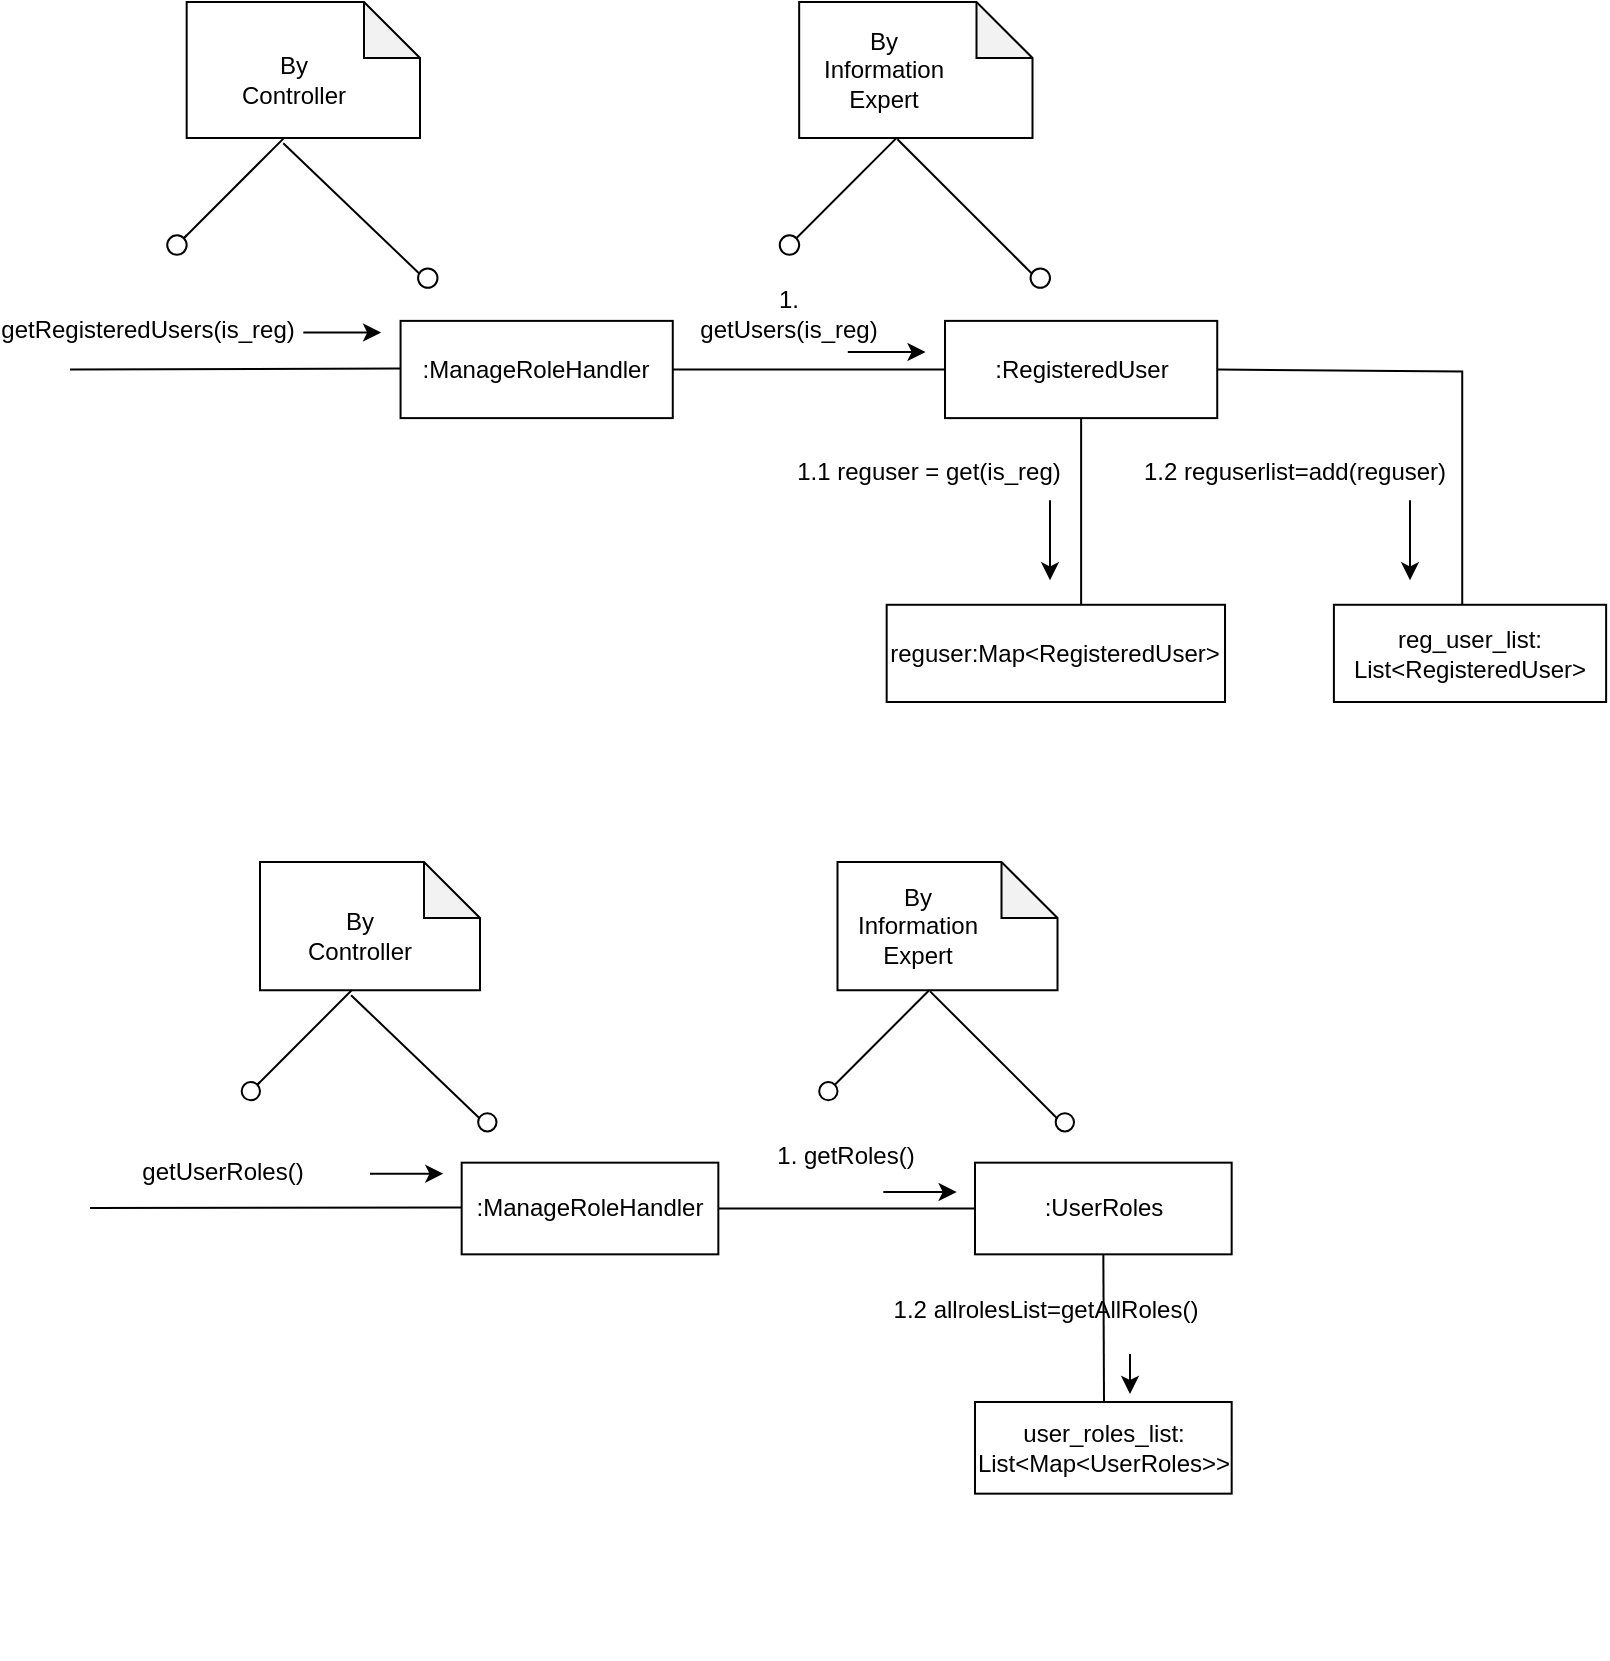 <mxfile version="24.3.1" type="github" pages="3">
  <diagram name="Page-1" id="S1XU-4v1I7LBTx95V1RZ">
    <mxGraphModel dx="969" dy="635" grid="1" gridSize="10" guides="1" tooltips="1" connect="1" arrows="1" fold="1" page="1" pageScale="1" pageWidth="827" pageHeight="1169" math="0" shadow="0">
      <root>
        <mxCell id="0" />
        <mxCell id="1" parent="0" />
        <mxCell id="-aePadAj2sJIH-JEGw9g-31" value="" style="group" parent="1" vertex="1" connectable="0">
          <mxGeometry x="40" y="130" width="768.06" height="350" as="geometry" />
        </mxCell>
        <mxCell id="-aePadAj2sJIH-JEGw9g-1" value=":ManageRoleHandler" style="html=1;whiteSpace=wrap;" parent="-aePadAj2sJIH-JEGw9g-31" vertex="1">
          <mxGeometry x="165.279" y="159.444" width="136.112" height="48.611" as="geometry" />
        </mxCell>
        <mxCell id="-aePadAj2sJIH-JEGw9g-2" value="" style="endArrow=none;html=1;rounded=0;" parent="-aePadAj2sJIH-JEGw9g-31" edge="1">
          <mxGeometry width="50" height="50" relative="1" as="geometry">
            <mxPoint y="183.75" as="sourcePoint" />
            <mxPoint x="165.279" y="183.264" as="targetPoint" />
          </mxGeometry>
        </mxCell>
        <mxCell id="-aePadAj2sJIH-JEGw9g-3" value=":RegisteredUser" style="html=1;whiteSpace=wrap;" parent="-aePadAj2sJIH-JEGw9g-31" vertex="1">
          <mxGeometry x="437.503" y="159.444" width="136.112" height="48.611" as="geometry" />
        </mxCell>
        <mxCell id="-aePadAj2sJIH-JEGw9g-4" value="" style="shape=note;whiteSpace=wrap;html=1;backgroundOutline=1;darkOpacity=0.05;size=28;" parent="-aePadAj2sJIH-JEGw9g-31" vertex="1">
          <mxGeometry x="58.334" width="116.667" height="68.056" as="geometry" />
        </mxCell>
        <mxCell id="-aePadAj2sJIH-JEGw9g-5" value="By Controller" style="text;html=1;align=center;verticalAlign=middle;whiteSpace=wrap;rounded=0;" parent="-aePadAj2sJIH-JEGw9g-31" vertex="1">
          <mxGeometry x="77.778" y="19.444" width="68.056" height="38.889" as="geometry" />
        </mxCell>
        <mxCell id="-aePadAj2sJIH-JEGw9g-6" value="" style="endArrow=none;html=1;rounded=0;" parent="-aePadAj2sJIH-JEGw9g-31" source="-aePadAj2sJIH-JEGw9g-8" edge="1">
          <mxGeometry width="50" height="50" relative="1" as="geometry">
            <mxPoint x="58.334" y="116.667" as="sourcePoint" />
            <mxPoint x="106.945" y="68.056" as="targetPoint" />
          </mxGeometry>
        </mxCell>
        <mxCell id="-aePadAj2sJIH-JEGw9g-7" value="" style="endArrow=none;html=1;rounded=0;exitX=0.414;exitY=1.038;exitDx=0;exitDy=0;exitPerimeter=0;" parent="-aePadAj2sJIH-JEGw9g-31" source="-aePadAj2sJIH-JEGw9g-4" edge="1">
          <mxGeometry width="50" height="50" relative="1" as="geometry">
            <mxPoint x="136.112" y="136.111" as="sourcePoint" />
            <mxPoint x="175.001" y="136.111" as="targetPoint" />
          </mxGeometry>
        </mxCell>
        <mxCell id="-aePadAj2sJIH-JEGw9g-9" value="" style="endArrow=none;html=1;rounded=0;" parent="-aePadAj2sJIH-JEGw9g-31" target="-aePadAj2sJIH-JEGw9g-8" edge="1">
          <mxGeometry width="50" height="50" relative="1" as="geometry">
            <mxPoint x="58.334" y="116.667" as="sourcePoint" />
            <mxPoint x="106.945" y="68.056" as="targetPoint" />
          </mxGeometry>
        </mxCell>
        <mxCell id="-aePadAj2sJIH-JEGw9g-8" value="" style="ellipse;whiteSpace=wrap;html=1;aspect=fixed;" parent="-aePadAj2sJIH-JEGw9g-31" vertex="1">
          <mxGeometry x="48.611" y="116.667" width="9.722" height="9.722" as="geometry" />
        </mxCell>
        <mxCell id="-aePadAj2sJIH-JEGw9g-10" value="" style="ellipse;whiteSpace=wrap;html=1;aspect=fixed;" parent="-aePadAj2sJIH-JEGw9g-31" vertex="1">
          <mxGeometry x="174.029" y="133.194" width="9.722" height="9.722" as="geometry" />
        </mxCell>
        <mxCell id="-aePadAj2sJIH-JEGw9g-11" value="getRegisteredUsers(is_reg)" style="text;html=1;align=center;verticalAlign=middle;whiteSpace=wrap;rounded=0;" parent="-aePadAj2sJIH-JEGw9g-31" vertex="1">
          <mxGeometry x="9.722" y="149.722" width="58.334" height="29.167" as="geometry" />
        </mxCell>
        <mxCell id="-aePadAj2sJIH-JEGw9g-12" value="" style="endArrow=classic;html=1;rounded=0;" parent="-aePadAj2sJIH-JEGw9g-31" edge="1">
          <mxGeometry width="50" height="50" relative="1" as="geometry">
            <mxPoint x="116.667" y="165.278" as="sourcePoint" />
            <mxPoint x="155.556" y="165.278" as="targetPoint" />
          </mxGeometry>
        </mxCell>
        <mxCell id="-aePadAj2sJIH-JEGw9g-13" value="" style="endArrow=none;html=1;rounded=0;" parent="-aePadAj2sJIH-JEGw9g-31" edge="1">
          <mxGeometry width="50" height="50" relative="1" as="geometry">
            <mxPoint x="301.391" y="183.75" as="sourcePoint" />
            <mxPoint x="437.503" y="183.75" as="targetPoint" />
          </mxGeometry>
        </mxCell>
        <mxCell id="-aePadAj2sJIH-JEGw9g-14" value="1. getUsers(is_reg)" style="text;html=1;align=center;verticalAlign=middle;whiteSpace=wrap;rounded=0;" parent="-aePadAj2sJIH-JEGw9g-31" vertex="1">
          <mxGeometry x="311.113" y="142.917" width="97.223" height="26.25" as="geometry" />
        </mxCell>
        <mxCell id="-aePadAj2sJIH-JEGw9g-15" value="" style="endArrow=none;html=1;rounded=0;entryX=0.5;entryY=1;entryDx=0;entryDy=0;" parent="-aePadAj2sJIH-JEGw9g-31" target="-aePadAj2sJIH-JEGw9g-3" edge="1">
          <mxGeometry width="50" height="50" relative="1" as="geometry">
            <mxPoint x="505.558" y="301.389" as="sourcePoint" />
            <mxPoint x="505.558" y="213.889" as="targetPoint" />
          </mxGeometry>
        </mxCell>
        <mxCell id="-aePadAj2sJIH-JEGw9g-16" value="1.1 reguser = get(is_reg)" style="text;html=1;align=center;verticalAlign=middle;whiteSpace=wrap;rounded=0;" parent="-aePadAj2sJIH-JEGw9g-31" vertex="1">
          <mxGeometry x="347.003" y="219.996" width="165.279" height="29.167" as="geometry" />
        </mxCell>
        <mxCell id="-aePadAj2sJIH-JEGw9g-17" value="" style="shape=note;whiteSpace=wrap;html=1;backgroundOutline=1;darkOpacity=0.05;size=28;" parent="-aePadAj2sJIH-JEGw9g-31" vertex="1">
          <mxGeometry x="364.585" width="116.667" height="68.056" as="geometry" />
        </mxCell>
        <mxCell id="-aePadAj2sJIH-JEGw9g-18" value="" style="endArrow=none;html=1;rounded=0;" parent="-aePadAj2sJIH-JEGw9g-31" source="-aePadAj2sJIH-JEGw9g-20" edge="1">
          <mxGeometry width="50" height="50" relative="1" as="geometry">
            <mxPoint x="364.585" y="116.667" as="sourcePoint" />
            <mxPoint x="413.197" y="68.056" as="targetPoint" />
          </mxGeometry>
        </mxCell>
        <mxCell id="-aePadAj2sJIH-JEGw9g-19" value="" style="endArrow=none;html=1;rounded=0;exitX=0.421;exitY=1.008;exitDx=0;exitDy=0;exitPerimeter=0;" parent="-aePadAj2sJIH-JEGw9g-31" source="-aePadAj2sJIH-JEGw9g-17" edge="1">
          <mxGeometry width="50" height="50" relative="1" as="geometry">
            <mxPoint x="442.364" y="136.111" as="sourcePoint" />
            <mxPoint x="481.253" y="136.111" as="targetPoint" />
          </mxGeometry>
        </mxCell>
        <mxCell id="-aePadAj2sJIH-JEGw9g-20" value="" style="ellipse;whiteSpace=wrap;html=1;aspect=fixed;" parent="-aePadAj2sJIH-JEGw9g-31" vertex="1">
          <mxGeometry x="354.863" y="116.667" width="9.722" height="9.722" as="geometry" />
        </mxCell>
        <mxCell id="-aePadAj2sJIH-JEGw9g-21" value="" style="ellipse;whiteSpace=wrap;html=1;aspect=fixed;" parent="-aePadAj2sJIH-JEGw9g-31" vertex="1">
          <mxGeometry x="480.281" y="133.194" width="9.722" height="9.722" as="geometry" />
        </mxCell>
        <mxCell id="-aePadAj2sJIH-JEGw9g-22" value="By Information&lt;div&gt;Expert&lt;/div&gt;" style="text;html=1;align=center;verticalAlign=middle;whiteSpace=wrap;rounded=0;" parent="-aePadAj2sJIH-JEGw9g-31" vertex="1">
          <mxGeometry x="373.335" y="14.583" width="68.056" height="38.889" as="geometry" />
        </mxCell>
        <mxCell id="-aePadAj2sJIH-JEGw9g-23" value="reguser:Map&amp;lt;RegisteredUser&amp;gt;" style="html=1;whiteSpace=wrap;" parent="-aePadAj2sJIH-JEGw9g-31" vertex="1">
          <mxGeometry x="408.336" y="301.389" width="169.168" height="48.611" as="geometry" />
        </mxCell>
        <mxCell id="-aePadAj2sJIH-JEGw9g-25" value="" style="endArrow=classic;html=1;rounded=0;" parent="-aePadAj2sJIH-JEGw9g-31" edge="1">
          <mxGeometry width="50" height="50" relative="1" as="geometry">
            <mxPoint x="388.891" y="175" as="sourcePoint" />
            <mxPoint x="427.78" y="175" as="targetPoint" />
          </mxGeometry>
        </mxCell>
        <mxCell id="-aePadAj2sJIH-JEGw9g-28" value="" style="endArrow=none;html=1;rounded=0;entryX=1;entryY=0.5;entryDx=0;entryDy=0;" parent="-aePadAj2sJIH-JEGw9g-31" target="-aePadAj2sJIH-JEGw9g-3" edge="1">
          <mxGeometry width="50" height="50" relative="1" as="geometry">
            <mxPoint x="696.115" y="301.389" as="sourcePoint" />
            <mxPoint x="696.115" y="208.056" as="targetPoint" />
            <Array as="points">
              <mxPoint x="696.115" y="184.722" />
            </Array>
          </mxGeometry>
        </mxCell>
        <mxCell id="-aePadAj2sJIH-JEGw9g-29" value="reg_user_list: List&amp;lt;RegisteredUser&amp;gt;" style="html=1;whiteSpace=wrap;" parent="-aePadAj2sJIH-JEGw9g-31" vertex="1">
          <mxGeometry x="631.948" y="301.389" width="136.112" height="48.611" as="geometry" />
        </mxCell>
        <mxCell id="-aePadAj2sJIH-JEGw9g-30" value="1.2 reguserlist=add(reguser)" style="text;html=1;align=center;verticalAlign=middle;whiteSpace=wrap;rounded=0;" parent="-aePadAj2sJIH-JEGw9g-31" vertex="1">
          <mxGeometry x="529.995" y="219.996" width="165.279" height="29.167" as="geometry" />
        </mxCell>
        <mxCell id="-aePadAj2sJIH-JEGw9g-33" value="" style="endArrow=classic;html=1;rounded=0;" parent="-aePadAj2sJIH-JEGw9g-31" edge="1">
          <mxGeometry width="50" height="50" relative="1" as="geometry">
            <mxPoint x="670" y="249.16" as="sourcePoint" />
            <mxPoint x="670" y="289.16" as="targetPoint" />
          </mxGeometry>
        </mxCell>
        <mxCell id="-aePadAj2sJIH-JEGw9g-34" value="" style="endArrow=classic;html=1;rounded=0;" parent="-aePadAj2sJIH-JEGw9g-31" edge="1">
          <mxGeometry width="50" height="50" relative="1" as="geometry">
            <mxPoint x="490" y="249.16" as="sourcePoint" />
            <mxPoint x="490" y="289.16" as="targetPoint" />
          </mxGeometry>
        </mxCell>
        <mxCell id="fIvYG_3jWhWfDDmJpI7t-1" value="" style="group" vertex="1" connectable="0" parent="1">
          <mxGeometry x="80" y="560" width="724.17" height="398.333" as="geometry" />
        </mxCell>
        <mxCell id="fIvYG_3jWhWfDDmJpI7t-3" value="" style="endArrow=none;html=1;rounded=0;" edge="1" parent="fIvYG_3jWhWfDDmJpI7t-1">
          <mxGeometry width="50" height="50" relative="1" as="geometry">
            <mxPoint x="-30" y="173" as="sourcePoint" />
            <mxPoint x="155.834" y="172.792" as="targetPoint" />
          </mxGeometry>
        </mxCell>
        <mxCell id="fIvYG_3jWhWfDDmJpI7t-44" value="" style="group" vertex="1" connectable="0" parent="fIvYG_3jWhWfDDmJpI7t-1">
          <mxGeometry x="9.167" width="531.673" height="398.333" as="geometry" />
        </mxCell>
        <mxCell id="fIvYG_3jWhWfDDmJpI7t-2" value=":ManageRoleHandler" style="html=1;whiteSpace=wrap;" vertex="1" parent="fIvYG_3jWhWfDDmJpI7t-44">
          <mxGeometry x="146.667" y="150.333" width="128.334" height="45.833" as="geometry" />
        </mxCell>
        <mxCell id="fIvYG_3jWhWfDDmJpI7t-4" value=":UserRoles" style="html=1;whiteSpace=wrap;" vertex="1" parent="fIvYG_3jWhWfDDmJpI7t-44">
          <mxGeometry x="403.335" y="150.333" width="128.334" height="45.833" as="geometry" />
        </mxCell>
        <mxCell id="fIvYG_3jWhWfDDmJpI7t-5" value="" style="shape=note;whiteSpace=wrap;html=1;backgroundOutline=1;darkOpacity=0.05;size=28;" vertex="1" parent="fIvYG_3jWhWfDDmJpI7t-44">
          <mxGeometry x="45.834" width="110.001" height="64.167" as="geometry" />
        </mxCell>
        <mxCell id="fIvYG_3jWhWfDDmJpI7t-6" value="By Controller" style="text;html=1;align=center;verticalAlign=middle;whiteSpace=wrap;rounded=0;" vertex="1" parent="fIvYG_3jWhWfDDmJpI7t-44">
          <mxGeometry x="64.167" y="18.333" width="64.167" height="36.667" as="geometry" />
        </mxCell>
        <mxCell id="fIvYG_3jWhWfDDmJpI7t-7" value="" style="endArrow=none;html=1;rounded=0;" edge="1" parent="fIvYG_3jWhWfDDmJpI7t-44" source="fIvYG_3jWhWfDDmJpI7t-10">
          <mxGeometry width="50" height="50" relative="1" as="geometry">
            <mxPoint x="45.834" y="110" as="sourcePoint" />
            <mxPoint x="91.667" y="64.167" as="targetPoint" />
          </mxGeometry>
        </mxCell>
        <mxCell id="fIvYG_3jWhWfDDmJpI7t-8" value="" style="endArrow=none;html=1;rounded=0;exitX=0.414;exitY=1.038;exitDx=0;exitDy=0;exitPerimeter=0;" edge="1" parent="fIvYG_3jWhWfDDmJpI7t-44" source="fIvYG_3jWhWfDDmJpI7t-5">
          <mxGeometry width="50" height="50" relative="1" as="geometry">
            <mxPoint x="119.167" y="128.333" as="sourcePoint" />
            <mxPoint x="155.834" y="128.333" as="targetPoint" />
          </mxGeometry>
        </mxCell>
        <mxCell id="fIvYG_3jWhWfDDmJpI7t-9" value="" style="endArrow=none;html=1;rounded=0;" edge="1" parent="fIvYG_3jWhWfDDmJpI7t-44" target="fIvYG_3jWhWfDDmJpI7t-10">
          <mxGeometry width="50" height="50" relative="1" as="geometry">
            <mxPoint x="45.834" y="110" as="sourcePoint" />
            <mxPoint x="91.667" y="64.167" as="targetPoint" />
          </mxGeometry>
        </mxCell>
        <mxCell id="fIvYG_3jWhWfDDmJpI7t-10" value="" style="ellipse;whiteSpace=wrap;html=1;aspect=fixed;" vertex="1" parent="fIvYG_3jWhWfDDmJpI7t-44">
          <mxGeometry x="36.667" y="110" width="9.167" height="9.167" as="geometry" />
        </mxCell>
        <mxCell id="fIvYG_3jWhWfDDmJpI7t-11" value="" style="ellipse;whiteSpace=wrap;html=1;aspect=fixed;" vertex="1" parent="fIvYG_3jWhWfDDmJpI7t-44">
          <mxGeometry x="154.917" y="125.583" width="9.167" height="9.167" as="geometry" />
        </mxCell>
        <mxCell id="fIvYG_3jWhWfDDmJpI7t-12" value="getUserRoles()" style="text;html=1;align=center;verticalAlign=middle;whiteSpace=wrap;rounded=0;" vertex="1" parent="fIvYG_3jWhWfDDmJpI7t-44">
          <mxGeometry y="141.167" width="55.0" height="27.5" as="geometry" />
        </mxCell>
        <mxCell id="fIvYG_3jWhWfDDmJpI7t-13" value="" style="endArrow=classic;html=1;rounded=0;" edge="1" parent="fIvYG_3jWhWfDDmJpI7t-44">
          <mxGeometry width="50" height="50" relative="1" as="geometry">
            <mxPoint x="100.834" y="155.833" as="sourcePoint" />
            <mxPoint x="137.501" y="155.833" as="targetPoint" />
          </mxGeometry>
        </mxCell>
        <mxCell id="fIvYG_3jWhWfDDmJpI7t-14" value="" style="endArrow=none;html=1;rounded=0;" edge="1" parent="fIvYG_3jWhWfDDmJpI7t-44">
          <mxGeometry width="50" height="50" relative="1" as="geometry">
            <mxPoint x="275.001" y="173.25" as="sourcePoint" />
            <mxPoint x="403.335" y="173.25" as="targetPoint" />
          </mxGeometry>
        </mxCell>
        <mxCell id="fIvYG_3jWhWfDDmJpI7t-15" value="1. getRoles()" style="text;html=1;align=center;verticalAlign=middle;whiteSpace=wrap;rounded=0;" vertex="1" parent="fIvYG_3jWhWfDDmJpI7t-44">
          <mxGeometry x="293.168" y="134.75" width="91.667" height="24.75" as="geometry" />
        </mxCell>
        <mxCell id="fIvYG_3jWhWfDDmJpI7t-21" value="" style="ellipse;whiteSpace=wrap;html=1;aspect=fixed;" vertex="1" parent="fIvYG_3jWhWfDDmJpI7t-44">
          <mxGeometry x="325.418" y="110" width="9.167" height="9.167" as="geometry" />
        </mxCell>
        <mxCell id="fIvYG_3jWhWfDDmJpI7t-22" value="" style="ellipse;whiteSpace=wrap;html=1;aspect=fixed;" vertex="1" parent="fIvYG_3jWhWfDDmJpI7t-44">
          <mxGeometry x="443.669" y="125.583" width="9.167" height="9.167" as="geometry" />
        </mxCell>
        <mxCell id="fIvYG_3jWhWfDDmJpI7t-25" value="" style="endArrow=classic;html=1;rounded=0;" edge="1" parent="fIvYG_3jWhWfDDmJpI7t-44">
          <mxGeometry width="50" height="50" relative="1" as="geometry">
            <mxPoint x="357.502" y="165" as="sourcePoint" />
            <mxPoint x="394.168" y="165" as="targetPoint" />
          </mxGeometry>
        </mxCell>
        <mxCell id="fIvYG_3jWhWfDDmJpI7t-27" value="user_roles_list: List&amp;lt;Map&amp;lt;UserRoles&amp;gt;&amp;gt;" style="html=1;whiteSpace=wrap;" vertex="1" parent="fIvYG_3jWhWfDDmJpI7t-44">
          <mxGeometry x="403.339" y="269.997" width="128.334" height="45.833" as="geometry" />
        </mxCell>
        <mxCell id="fIvYG_3jWhWfDDmJpI7t-28" value="1.2 allrolesList=getAllRoles()" style="text;html=1;align=center;verticalAlign=middle;whiteSpace=wrap;rounded=0;" vertex="1" parent="fIvYG_3jWhWfDDmJpI7t-44">
          <mxGeometry x="360.833" y="210.004" width="155.834" height="27.5" as="geometry" />
        </mxCell>
        <mxCell id="fIvYG_3jWhWfDDmJpI7t-39" value="" style="endArrow=none;html=1;rounded=0;entryX=0.5;entryY=1;entryDx=0;entryDy=0;" edge="1" parent="fIvYG_3jWhWfDDmJpI7t-44" target="fIvYG_3jWhWfDDmJpI7t-4">
          <mxGeometry width="50" height="50" relative="1" as="geometry">
            <mxPoint x="467.833" y="270" as="sourcePoint" />
            <mxPoint x="470.833" y="200" as="targetPoint" />
          </mxGeometry>
        </mxCell>
        <mxCell id="fIvYG_3jWhWfDDmJpI7t-40" value="" style="endArrow=classic;html=1;rounded=0;" edge="1" parent="fIvYG_3jWhWfDDmJpI7t-44">
          <mxGeometry width="50" height="50" relative="1" as="geometry">
            <mxPoint x="480.833" y="246" as="sourcePoint" />
            <mxPoint x="480.833" y="266" as="targetPoint" />
          </mxGeometry>
        </mxCell>
        <mxCell id="fIvYG_3jWhWfDDmJpI7t-222" value="" style="group" vertex="1" connectable="0" parent="fIvYG_3jWhWfDDmJpI7t-44">
          <mxGeometry x="334.585" width="110.001" height="128.333" as="geometry" />
        </mxCell>
        <mxCell id="fIvYG_3jWhWfDDmJpI7t-18" value="" style="shape=note;whiteSpace=wrap;html=1;backgroundOutline=1;darkOpacity=0.05;size=28;" vertex="1" parent="fIvYG_3jWhWfDDmJpI7t-222">
          <mxGeometry width="110.001" height="64.167" as="geometry" />
        </mxCell>
        <mxCell id="fIvYG_3jWhWfDDmJpI7t-19" value="" style="endArrow=none;html=1;rounded=0;" edge="1" parent="fIvYG_3jWhWfDDmJpI7t-222" source="fIvYG_3jWhWfDDmJpI7t-21">
          <mxGeometry width="50" height="50" relative="1" as="geometry">
            <mxPoint y="110" as="sourcePoint" />
            <mxPoint x="45.834" y="64.167" as="targetPoint" />
          </mxGeometry>
        </mxCell>
        <mxCell id="fIvYG_3jWhWfDDmJpI7t-20" value="" style="endArrow=none;html=1;rounded=0;exitX=0.421;exitY=1.008;exitDx=0;exitDy=0;exitPerimeter=0;" edge="1" parent="fIvYG_3jWhWfDDmJpI7t-222" source="fIvYG_3jWhWfDDmJpI7t-18">
          <mxGeometry width="50" height="50" relative="1" as="geometry">
            <mxPoint x="73.334" y="128.333" as="sourcePoint" />
            <mxPoint x="110.001" y="128.333" as="targetPoint" />
          </mxGeometry>
        </mxCell>
        <mxCell id="fIvYG_3jWhWfDDmJpI7t-23" value="By Information&lt;div&gt;Expert&lt;/div&gt;" style="text;html=1;align=center;verticalAlign=middle;whiteSpace=wrap;rounded=0;" vertex="1" parent="fIvYG_3jWhWfDDmJpI7t-222">
          <mxGeometry x="8.25" y="13.75" width="64.167" height="36.667" as="geometry" />
        </mxCell>
      </root>
    </mxGraphModel>
  </diagram>
  <diagram id="Opr0zNXiFhB-3XF7YvHH" name="Page-2">
    <mxGraphModel dx="1114" dy="-439" grid="1" gridSize="10" guides="1" tooltips="1" connect="1" arrows="1" fold="1" page="1" pageScale="1" pageWidth="827" pageHeight="1169" math="0" shadow="0">
      <root>
        <mxCell id="0" />
        <mxCell id="1" parent="0" />
        <mxCell id="HlwSy28K4V-h7L8em71H-1" value="" style="group;rotation=90;" vertex="1" connectable="0" parent="1">
          <mxGeometry x="-20" y="1498" width="1010.002" height="394.923" as="geometry" />
        </mxCell>
        <mxCell id="HlwSy28K4V-h7L8em71H-2" value="assign( email, role_id)" style="text;html=1;align=center;verticalAlign=middle;whiteSpace=wrap;rounded=0;rotation=90;" vertex="1" parent="HlwSy28K4V-h7L8em71H-1">
          <mxGeometry x="453" y="-226" width="190" height="27.5" as="geometry" />
        </mxCell>
        <mxCell id="HlwSy28K4V-h7L8em71H-3" value="" style="group;rotation=90;" vertex="1" connectable="0" parent="HlwSy28K4V-h7L8em71H-1">
          <mxGeometry x="25" y="25" width="960.002" height="394.923" as="geometry" />
        </mxCell>
        <mxCell id="HlwSy28K4V-h7L8em71H-4" value="" style="group;rotation=90;" vertex="1" connectable="0" parent="HlwSy28K4V-h7L8em71H-3">
          <mxGeometry x="292" y="-32" width="110.001" height="128.333" as="geometry" />
        </mxCell>
        <mxCell id="HlwSy28K4V-h7L8em71H-5" value="" style="group;rotation=90;" vertex="1" connectable="0" parent="HlwSy28K4V-h7L8em71H-4">
          <mxGeometry x="32" y="32" width="110.001" height="64.167" as="geometry" />
        </mxCell>
        <mxCell id="HlwSy28K4V-h7L8em71H-6" value="" style="shape=note;whiteSpace=wrap;html=1;backgroundOutline=1;darkOpacity=0.05;size=28;rotation=90;" vertex="1" parent="HlwSy28K4V-h7L8em71H-5">
          <mxGeometry width="110.001" height="64.167" as="geometry" />
        </mxCell>
        <mxCell id="HlwSy28K4V-h7L8em71H-7" value="By Information&lt;div&gt;Expert&lt;/div&gt;" style="text;html=1;align=center;verticalAlign=middle;whiteSpace=wrap;rounded=0;rotation=90;" vertex="1" parent="HlwSy28K4V-h7L8em71H-5">
          <mxGeometry x="23" y="-1" width="64.167" height="36.667" as="geometry" />
        </mxCell>
        <mxCell id="HlwSy28K4V-h7L8em71H-8" value="" style="group;rotation=90;" vertex="1" connectable="0" parent="HlwSy28K4V-h7L8em71H-3">
          <mxGeometry x="37" y="37" width="960.002" height="320" as="geometry" />
        </mxCell>
        <mxCell id="HlwSy28K4V-h7L8em71H-9" value="" style="group;rotation=90;" vertex="1" connectable="0" parent="HlwSy28K4V-h7L8em71H-8">
          <mxGeometry x="371" y="521" width="110.001" height="128.333" as="geometry" />
        </mxCell>
        <mxCell id="HlwSy28K4V-h7L8em71H-10" value="" style="group;rotation=90;" vertex="1" connectable="0" parent="HlwSy28K4V-h7L8em71H-9">
          <mxGeometry x="32" y="32" width="110.001" height="64.167" as="geometry" />
        </mxCell>
        <mxCell id="HlwSy28K4V-h7L8em71H-11" value="" style="shape=note;whiteSpace=wrap;html=1;backgroundOutline=1;darkOpacity=0.05;size=28;rotation=90;" vertex="1" parent="HlwSy28K4V-h7L8em71H-10">
          <mxGeometry width="110.001" height="64.167" as="geometry" />
        </mxCell>
        <mxCell id="HlwSy28K4V-h7L8em71H-12" value="By Information&lt;div&gt;Expert&lt;/div&gt;" style="text;html=1;align=center;verticalAlign=middle;whiteSpace=wrap;rounded=0;rotation=90;" vertex="1" parent="HlwSy28K4V-h7L8em71H-10">
          <mxGeometry x="23" y="-1" width="64.167" height="36.667" as="geometry" />
        </mxCell>
        <mxCell id="HlwSy28K4V-h7L8em71H-13" value="" style="group;rotation=90;" vertex="1" connectable="0" parent="HlwSy28K4V-h7L8em71H-8">
          <mxGeometry x="55" y="-55" width="850" height="320" as="geometry" />
        </mxCell>
        <mxCell id="HlwSy28K4V-h7L8em71H-14" value=":ManageRoleHandler" style="html=1;whiteSpace=wrap;rotation=90;" vertex="1" parent="HlwSy28K4V-h7L8em71H-13">
          <mxGeometry x="348" y="-38" width="128.334" height="45.833" as="geometry" />
        </mxCell>
        <mxCell id="HlwSy28K4V-h7L8em71H-15" value="" style="shape=note;whiteSpace=wrap;html=1;backgroundOutline=1;darkOpacity=0.05;size=28;rotation=90;" vertex="1" parent="HlwSy28K4V-h7L8em71H-13">
          <mxGeometry x="498" y="-157" width="110.001" height="64.167" as="geometry" />
        </mxCell>
        <mxCell id="HlwSy28K4V-h7L8em71H-16" value="By Controller" style="text;html=1;align=center;verticalAlign=middle;whiteSpace=wrap;rounded=0;rotation=90;" vertex="1" parent="HlwSy28K4V-h7L8em71H-13">
          <mxGeometry x="516" y="-148" width="64.167" height="36.667" as="geometry" />
        </mxCell>
        <mxCell id="HlwSy28K4V-h7L8em71H-17" value="" style="endArrow=none;html=1;rounded=0;" edge="1" parent="HlwSy28K4V-h7L8em71H-13" source="HlwSy28K4V-h7L8em71H-19">
          <mxGeometry width="50" height="50" relative="1" as="geometry">
            <mxPoint x="475" y="-180" as="sourcePoint" />
            <mxPoint x="521" y="-134" as="targetPoint" />
          </mxGeometry>
        </mxCell>
        <mxCell id="HlwSy28K4V-h7L8em71H-18" value="" style="endArrow=none;html=1;rounded=0;exitX=0.414;exitY=1.038;exitDx=0;exitDy=0;exitPerimeter=0;" edge="1" parent="HlwSy28K4V-h7L8em71H-13" source="HlwSy28K4V-h7L8em71H-15">
          <mxGeometry width="50" height="50" relative="1" as="geometry">
            <mxPoint x="457" y="-107" as="sourcePoint" />
            <mxPoint x="457" y="-70" as="targetPoint" />
          </mxGeometry>
        </mxCell>
        <mxCell id="HlwSy28K4V-h7L8em71H-19" value="" style="ellipse;whiteSpace=wrap;html=1;aspect=fixed;rotation=90;" vertex="1" parent="HlwSy28K4V-h7L8em71H-13">
          <mxGeometry x="466" y="-189" width="9.167" height="9.167" as="geometry" />
        </mxCell>
        <mxCell id="HlwSy28K4V-h7L8em71H-20" value="" style="ellipse;whiteSpace=wrap;html=1;aspect=fixed;rotation=90;" vertex="1" parent="HlwSy28K4V-h7L8em71H-13">
          <mxGeometry x="450" y="-71" width="9.167" height="9.167" as="geometry" />
        </mxCell>
        <mxCell id="HlwSy28K4V-h7L8em71H-21" value="" style="endArrow=classic;html=1;rounded=0;" edge="1" parent="HlwSy28K4V-h7L8em71H-13">
          <mxGeometry width="50" height="50" relative="1" as="geometry">
            <mxPoint x="429" y="-125" as="sourcePoint" />
            <mxPoint x="429" y="-88" as="targetPoint" />
          </mxGeometry>
        </mxCell>
        <mxCell id="HlwSy28K4V-h7L8em71H-22" value="" style="endArrow=none;html=1;rounded=0;" edge="1" parent="HlwSy28K4V-h7L8em71H-13">
          <mxGeometry width="50" height="50" relative="1" as="geometry">
            <mxPoint x="412" y="-265" as="sourcePoint" />
            <mxPoint x="412" y="-79" as="targetPoint" />
          </mxGeometry>
        </mxCell>
        <mxCell id="HlwSy28K4V-h7L8em71H-23" value="" style="endArrow=none;html=1;rounded=0;entryX=0;entryY=0.5;entryDx=0;entryDy=0;" edge="1" parent="HlwSy28K4V-h7L8em71H-13" target="HlwSy28K4V-h7L8em71H-24">
          <mxGeometry width="50" height="50" relative="1" as="geometry">
            <mxPoint x="412" y="49" as="sourcePoint" />
            <mxPoint x="412" y="159" as="targetPoint" />
          </mxGeometry>
        </mxCell>
        <mxCell id="HlwSy28K4V-h7L8em71H-24" value=":RoleManager" style="rounded=0;whiteSpace=wrap;html=1;rotation=90;" vertex="1" parent="HlwSy28K4V-h7L8em71H-13">
          <mxGeometry x="352" y="275" width="120" height="60" as="geometry" />
        </mxCell>
        <mxCell id="HlwSy28K4V-h7L8em71H-25" value="1. AssignUserRole(email,role_id)" style="text;html=1;align=center;verticalAlign=middle;resizable=0;points=[];autosize=1;strokeColor=none;fillColor=none;rotation=90;" vertex="1" parent="HlwSy28K4V-h7L8em71H-13">
          <mxGeometry x="327" y="135" width="200" height="30" as="geometry" />
        </mxCell>
        <mxCell id="HlwSy28K4V-h7L8em71H-26" value="role:UserRole" style="rounded=0;whiteSpace=wrap;html=1;rotation=90;" vertex="1" parent="HlwSy28K4V-h7L8em71H-13">
          <mxGeometry x="235" y="265" width="120" height="60" as="geometry" />
        </mxCell>
        <mxCell id="HlwSy28K4V-h7L8em71H-27" value="" style="endArrow=none;html=1;rounded=0;exitX=0.584;exitY=-0.061;exitDx=0;exitDy=0;exitPerimeter=0;entryX=0.5;entryY=1;entryDx=0;entryDy=0;" edge="1" parent="HlwSy28K4V-h7L8em71H-13" source="HlwSy28K4V-h7L8em71H-26" target="HlwSy28K4V-h7L8em71H-24">
          <mxGeometry width="50" height="50" relative="1" as="geometry">
            <mxPoint x="332" y="265" as="sourcePoint" />
            <mxPoint x="382" y="315" as="targetPoint" />
          </mxGeometry>
        </mxCell>
        <mxCell id="HlwSy28K4V-h7L8em71H-28" value="2. role = getUserRole(role_id)" style="text;html=1;align=center;verticalAlign=middle;resizable=0;points=[];autosize=1;strokeColor=none;fillColor=none;rotation=90;" vertex="1" parent="HlwSy28K4V-h7L8em71H-13">
          <mxGeometry x="251" y="210" width="180" height="30" as="geometry" />
        </mxCell>
        <mxCell id="HlwSy28K4V-h7L8em71H-29" value="reguser:RegisteredUser" style="rounded=0;whiteSpace=wrap;html=1;rotation=90;" vertex="1" parent="HlwSy28K4V-h7L8em71H-13">
          <mxGeometry x="248" y="452" width="130" height="56" as="geometry" />
        </mxCell>
        <mxCell id="HlwSy28K4V-h7L8em71H-30" value="" style="endArrow=none;html=1;rounded=0;" edge="1" parent="HlwSy28K4V-h7L8em71H-13">
          <mxGeometry width="50" height="50" relative="1" as="geometry">
            <mxPoint x="409" y="365" as="sourcePoint" />
            <mxPoint x="345" y="475" as="targetPoint" />
            <Array as="points">
              <mxPoint x="409" y="475" />
            </Array>
          </mxGeometry>
        </mxCell>
        <mxCell id="HlwSy28K4V-h7L8em71H-31" value="3. reguser = getRegUser(email)" style="text;html=1;align=center;verticalAlign=middle;resizable=0;points=[];autosize=1;strokeColor=none;fillColor=none;rotation=90;" vertex="1" parent="HlwSy28K4V-h7L8em71H-13">
          <mxGeometry x="261" y="445" width="190" height="30" as="geometry" />
        </mxCell>
        <mxCell id="HlwSy28K4V-h7L8em71H-32" value="reguser.roletype=&lt;div&gt;role:RegisteredUser&lt;/div&gt;" style="rounded=0;whiteSpace=wrap;html=1;rotation=90;" vertex="1" parent="HlwSy28K4V-h7L8em71H-13">
          <mxGeometry x="403" y="469" width="163" height="56" as="geometry" />
        </mxCell>
        <mxCell id="HlwSy28K4V-h7L8em71H-33" value="" style="endArrow=none;html=1;rounded=0;exitX=0;exitY=0.5;exitDx=0;exitDy=0;entryX=0.624;entryY=-0.024;entryDx=0;entryDy=0;entryPerimeter=0;" edge="1" parent="HlwSy28K4V-h7L8em71H-13" source="HlwSy28K4V-h7L8em71H-32" target="HlwSy28K4V-h7L8em71H-24">
          <mxGeometry width="50" height="50" relative="1" as="geometry">
            <mxPoint x="335" y="305" as="sourcePoint" />
            <mxPoint x="375" y="355" as="targetPoint" />
            <Array as="points">
              <mxPoint x="485" y="320" />
            </Array>
          </mxGeometry>
        </mxCell>
        <mxCell id="HlwSy28K4V-h7L8em71H-34" value="4. Add(role,reguser)" style="text;html=1;align=center;verticalAlign=middle;resizable=0;points=[];autosize=1;strokeColor=none;fillColor=none;rotation=90;" vertex="1" parent="HlwSy28K4V-h7L8em71H-13">
          <mxGeometry x="433" y="345" width="130" height="30" as="geometry" />
        </mxCell>
        <mxCell id="HlwSy28K4V-h7L8em71H-35" value="" style="group;rotation=90;" vertex="1" connectable="0" parent="HlwSy28K4V-h7L8em71H-13">
          <mxGeometry x="454" y="131" width="127.417" height="134.75" as="geometry" />
        </mxCell>
        <mxCell id="HlwSy28K4V-h7L8em71H-36" value="" style="shape=note;whiteSpace=wrap;html=1;backgroundOutline=1;darkOpacity=0.05;size=28;rotation=90;" vertex="1" parent="HlwSy28K4V-h7L8em71H-35">
          <mxGeometry x="44" y="36" width="110.001" height="64.167" as="geometry" />
        </mxCell>
        <mxCell id="HlwSy28K4V-h7L8em71H-37" value="" style="endArrow=none;html=1;rounded=0;" edge="1" parent="HlwSy28K4V-h7L8em71H-35" source="HlwSy28K4V-h7L8em71H-39">
          <mxGeometry width="50" height="50" relative="1" as="geometry">
            <mxPoint x="21" y="13" as="sourcePoint" />
            <mxPoint x="67" y="59" as="targetPoint" />
          </mxGeometry>
        </mxCell>
        <mxCell id="HlwSy28K4V-h7L8em71H-38" value="" style="endArrow=none;html=1;rounded=0;exitX=0.421;exitY=1.008;exitDx=0;exitDy=0;exitPerimeter=0;" edge="1" parent="HlwSy28K4V-h7L8em71H-35" source="HlwSy28K4V-h7L8em71H-36">
          <mxGeometry width="50" height="50" relative="1" as="geometry">
            <mxPoint x="3" y="86" as="sourcePoint" />
            <mxPoint x="3" y="123" as="targetPoint" />
          </mxGeometry>
        </mxCell>
        <mxCell id="HlwSy28K4V-h7L8em71H-39" value="" style="ellipse;whiteSpace=wrap;html=1;aspect=fixed;rotation=90;" vertex="1" parent="HlwSy28K4V-h7L8em71H-35">
          <mxGeometry x="12" y="4" width="9.167" height="9.167" as="geometry" />
        </mxCell>
        <mxCell id="HlwSy28K4V-h7L8em71H-40" value="" style="ellipse;whiteSpace=wrap;html=1;aspect=fixed;rotation=90;" vertex="1" parent="HlwSy28K4V-h7L8em71H-35">
          <mxGeometry x="-4" y="122" width="9.167" height="9.167" as="geometry" />
        </mxCell>
        <mxCell id="HlwSy28K4V-h7L8em71H-41" value="High Cohesive" style="text;html=1;align=center;verticalAlign=middle;whiteSpace=wrap;rounded=0;rotation=90;" vertex="1" parent="HlwSy28K4V-h7L8em71H-35">
          <mxGeometry x="67" y="35" width="64.167" height="36.667" as="geometry" />
        </mxCell>
        <mxCell id="HlwSy28K4V-h7L8em71H-42" value="" style="endArrow=none;html=1;rounded=0;entryX=0;entryY=0.5;entryDx=0;entryDy=0;" edge="1" parent="HlwSy28K4V-h7L8em71H-13" target="HlwSy28K4V-h7L8em71H-44">
          <mxGeometry width="50" height="50" relative="1" as="geometry">
            <mxPoint x="288" y="105" as="sourcePoint" />
            <mxPoint x="278" y="165" as="targetPoint" />
          </mxGeometry>
        </mxCell>
        <mxCell id="HlwSy28K4V-h7L8em71H-43" value="" style="ellipse;whiteSpace=wrap;html=1;aspect=fixed;rotation=90;" vertex="1" parent="HlwSy28K4V-h7L8em71H-13">
          <mxGeometry x="318" y="159" width="9.167" height="9.167" as="geometry" />
        </mxCell>
        <mxCell id="HlwSy28K4V-h7L8em71H-44" value="" style="ellipse;whiteSpace=wrap;html=1;aspect=fixed;rotation=90;" vertex="1" parent="HlwSy28K4V-h7L8em71H-13">
          <mxGeometry x="282" y="205" width="9.167" height="9.167" as="geometry" />
        </mxCell>
        <mxCell id="HlwSy28K4V-h7L8em71H-45" value="" style="endArrow=classic;html=1;rounded=0;" edge="1" parent="HlwSy28K4V-h7L8em71H-13">
          <mxGeometry width="50" height="50" relative="1" as="geometry">
            <mxPoint x="438" y="135" as="sourcePoint" />
            <mxPoint x="438" y="175" as="targetPoint" />
          </mxGeometry>
        </mxCell>
        <mxCell id="HlwSy28K4V-h7L8em71H-46" value="" style="endArrow=classic;html=1;rounded=0;" edge="1" parent="HlwSy28K4V-h7L8em71H-13">
          <mxGeometry width="50" height="50" relative="1" as="geometry">
            <mxPoint x="375" y="285" as="sourcePoint" />
            <mxPoint x="352" y="285" as="targetPoint" />
          </mxGeometry>
        </mxCell>
        <mxCell id="HlwSy28K4V-h7L8em71H-47" value="" style="endArrow=classic;html=1;rounded=0;" edge="1" parent="HlwSy28K4V-h7L8em71H-13">
          <mxGeometry width="50" height="50" relative="1" as="geometry">
            <mxPoint x="395" y="460" as="sourcePoint" />
            <mxPoint x="395" y="405" as="targetPoint" />
          </mxGeometry>
        </mxCell>
        <mxCell id="HlwSy28K4V-h7L8em71H-48" value="" style="endArrow=classic;html=1;rounded=0;" edge="1" parent="HlwSy28K4V-h7L8em71H-13">
          <mxGeometry width="50" height="50" relative="1" as="geometry">
            <mxPoint x="450" y="335" as="sourcePoint" />
            <mxPoint x="474" y="335" as="targetPoint" />
          </mxGeometry>
        </mxCell>
        <mxCell id="HlwSy28K4V-h7L8em71H-49" value="" style="endArrow=classic;html=1;rounded=0;" edge="1" parent="HlwSy28K4V-h7L8em71H-13">
          <mxGeometry width="50" height="50" relative="1" as="geometry">
            <mxPoint x="401" y="483" as="sourcePoint" />
            <mxPoint x="371" y="483" as="targetPoint" />
          </mxGeometry>
        </mxCell>
        <mxCell id="HlwSy28K4V-h7L8em71H-50" value="" style="endArrow=classic;html=1;rounded=0;exitX=1.003;exitY=-0.004;exitDx=0;exitDy=0;exitPerimeter=0;" edge="1" parent="HlwSy28K4V-h7L8em71H-13" source="HlwSy28K4V-h7L8em71H-28">
          <mxGeometry width="50" height="50" relative="1" as="geometry">
            <mxPoint x="356" y="325" as="sourcePoint" />
            <mxPoint x="376" y="315" as="targetPoint" />
          </mxGeometry>
        </mxCell>
        <mxCell id="HlwSy28K4V-h7L8em71H-51" value="" style="endArrow=none;html=1;rounded=0;" edge="1" parent="HlwSy28K4V-h7L8em71H-13">
          <mxGeometry width="50" height="50" relative="1" as="geometry">
            <mxPoint x="365" y="535" as="sourcePoint" />
            <mxPoint x="415" y="585" as="targetPoint" />
          </mxGeometry>
        </mxCell>
        <mxCell id="HlwSy28K4V-h7L8em71H-52" value="" style="endArrow=none;html=1;rounded=0;" edge="1" parent="HlwSy28K4V-h7L8em71H-13">
          <mxGeometry width="50" height="50" relative="1" as="geometry">
            <mxPoint x="335" y="555" as="sourcePoint" />
            <mxPoint x="415" y="585" as="targetPoint" />
          </mxGeometry>
        </mxCell>
        <mxCell id="HlwSy28K4V-h7L8em71H-53" value="" style="endArrow=none;html=1;rounded=0;exitX=0;exitY=0;exitDx=110.001;exitDy=28;exitPerimeter=0;entryX=0.159;entryY=1.2;entryDx=0;entryDy=0;entryPerimeter=0;" edge="1" parent="HlwSy28K4V-h7L8em71H-3" source="HlwSy28K4V-h7L8em71H-6" target="HlwSy28K4V-h7L8em71H-28">
          <mxGeometry width="50" height="50" relative="1" as="geometry">
            <mxPoint x="-1059" y="157" as="sourcePoint" />
            <mxPoint x="-1029" y="267" as="targetPoint" />
          </mxGeometry>
        </mxCell>
      </root>
    </mxGraphModel>
  </diagram>
  <diagram id="8Hul-314HeqtjhAvrmCO" name="Page-3">
    <mxGraphModel dx="1114" dy="730" grid="1" gridSize="10" guides="1" tooltips="1" connect="1" arrows="1" fold="1" page="1" pageScale="1" pageWidth="827" pageHeight="1169" math="0" shadow="0">
      <root>
        <mxCell id="0" />
        <mxCell id="1" parent="0" />
        <mxCell id="HmxTXp7PyrMYpECgWIuF-1" value="" style="group;rotation=90;" vertex="1" connectable="0" parent="1">
          <mxGeometry x="-65" y="909" width="835" height="428.333" as="geometry" />
        </mxCell>
        <mxCell id="HmxTXp7PyrMYpECgWIuF-2" value=":ManageRoleHandler" style="html=1;whiteSpace=wrap;rotation=90;" vertex="1" parent="HmxTXp7PyrMYpECgWIuF-1">
          <mxGeometry x="394" y="74" width="128.334" height="45.833" as="geometry" />
        </mxCell>
        <mxCell id="HmxTXp7PyrMYpECgWIuF-3" value=":Validator" style="html=1;whiteSpace=wrap;rotation=90;" vertex="1" parent="HmxTXp7PyrMYpECgWIuF-1">
          <mxGeometry x="394" y="380" width="128.334" height="45.833" as="geometry" />
        </mxCell>
        <mxCell id="HmxTXp7PyrMYpECgWIuF-4" value="" style="shape=note;whiteSpace=wrap;html=1;backgroundOutline=1;darkOpacity=0.05;size=28;rotation=90;" vertex="1" parent="HmxTXp7PyrMYpECgWIuF-1">
          <mxGeometry x="545" y="-45" width="110.001" height="64.167" as="geometry" />
        </mxCell>
        <mxCell id="HmxTXp7PyrMYpECgWIuF-5" value="By Controller" style="text;html=1;align=center;verticalAlign=middle;whiteSpace=wrap;rounded=0;rotation=90;" vertex="1" parent="HmxTXp7PyrMYpECgWIuF-1">
          <mxGeometry x="563" y="-36" width="64.167" height="36.667" as="geometry" />
        </mxCell>
        <mxCell id="HmxTXp7PyrMYpECgWIuF-6" value="" style="endArrow=none;html=1;rounded=0;" edge="1" parent="HmxTXp7PyrMYpECgWIuF-1" source="HmxTXp7PyrMYpECgWIuF-9">
          <mxGeometry width="50" height="50" relative="1" as="geometry">
            <mxPoint x="522" y="-68" as="sourcePoint" />
            <mxPoint x="568" y="-22" as="targetPoint" />
          </mxGeometry>
        </mxCell>
        <mxCell id="HmxTXp7PyrMYpECgWIuF-7" value="" style="endArrow=none;html=1;rounded=0;exitX=0.414;exitY=1.038;exitDx=0;exitDy=0;exitPerimeter=0;" edge="1" parent="HmxTXp7PyrMYpECgWIuF-1" source="HmxTXp7PyrMYpECgWIuF-4">
          <mxGeometry width="50" height="50" relative="1" as="geometry">
            <mxPoint x="503" y="5" as="sourcePoint" />
            <mxPoint x="503" y="42" as="targetPoint" />
          </mxGeometry>
        </mxCell>
        <mxCell id="HmxTXp7PyrMYpECgWIuF-8" value="" style="endArrow=none;html=1;rounded=0;" edge="1" parent="HmxTXp7PyrMYpECgWIuF-1" target="HmxTXp7PyrMYpECgWIuF-9">
          <mxGeometry width="50" height="50" relative="1" as="geometry">
            <mxPoint x="522" y="-68" as="sourcePoint" />
            <mxPoint x="568" y="-22" as="targetPoint" />
          </mxGeometry>
        </mxCell>
        <mxCell id="HmxTXp7PyrMYpECgWIuF-9" value="" style="ellipse;whiteSpace=wrap;html=1;aspect=fixed;rotation=90;" vertex="1" parent="HmxTXp7PyrMYpECgWIuF-1">
          <mxGeometry x="513" y="-77" width="9.167" height="9.167" as="geometry" />
        </mxCell>
        <mxCell id="HmxTXp7PyrMYpECgWIuF-10" value="" style="ellipse;whiteSpace=wrap;html=1;aspect=fixed;rotation=90;" vertex="1" parent="HmxTXp7PyrMYpECgWIuF-1">
          <mxGeometry x="497" y="41" width="9.167" height="9.167" as="geometry" />
        </mxCell>
        <mxCell id="HmxTXp7PyrMYpECgWIuF-11" value="assign( email, role_id)" style="text;html=1;align=center;verticalAlign=middle;whiteSpace=wrap;rounded=0;rotation=90;" vertex="1" parent="HmxTXp7PyrMYpECgWIuF-1">
          <mxGeometry x="382" y="-122" width="190" height="27.5" as="geometry" />
        </mxCell>
        <mxCell id="HmxTXp7PyrMYpECgWIuF-12" value="" style="endArrow=classic;html=1;rounded=0;" edge="1" parent="HmxTXp7PyrMYpECgWIuF-1">
          <mxGeometry width="50" height="50" relative="1" as="geometry">
            <mxPoint x="476" y="-13" as="sourcePoint" />
            <mxPoint x="476" y="23" as="targetPoint" />
          </mxGeometry>
        </mxCell>
        <mxCell id="HmxTXp7PyrMYpECgWIuF-13" value="" style="endArrow=none;html=1;rounded=0;" edge="1" parent="HmxTXp7PyrMYpECgWIuF-1">
          <mxGeometry width="50" height="50" relative="1" as="geometry">
            <mxPoint x="458" y="167" as="sourcePoint" />
            <mxPoint x="459" y="337" as="targetPoint" />
          </mxGeometry>
        </mxCell>
        <mxCell id="HmxTXp7PyrMYpECgWIuF-14" value="1. validateRoleSelection(email, role_id&lt;span style=&quot;background-color: initial;&quot;&gt;)&lt;/span&gt;" style="text;html=1;align=center;verticalAlign=middle;whiteSpace=wrap;rounded=0;rotation=90;" vertex="1" parent="HmxTXp7PyrMYpECgWIuF-1">
          <mxGeometry x="439" y="232" width="91.667" height="24.75" as="geometry" />
        </mxCell>
        <mxCell id="HmxTXp7PyrMYpECgWIuF-15" value="" style="endArrow=classic;html=1;rounded=0;" edge="1" parent="HmxTXp7PyrMYpECgWIuF-1">
          <mxGeometry width="50" height="50" relative="1" as="geometry">
            <mxPoint x="467" y="274" as="sourcePoint" />
            <mxPoint x="467" y="311" as="targetPoint" />
          </mxGeometry>
        </mxCell>
        <mxCell id="HmxTXp7PyrMYpECgWIuF-16" value="" style="endArrow=none;html=1;rounded=0;" edge="1" parent="HmxTXp7PyrMYpECgWIuF-1">
          <mxGeometry width="50" height="50" relative="1" as="geometry">
            <mxPoint x="459" y="-153" as="sourcePoint" />
            <mxPoint x="459" y="33" as="targetPoint" />
          </mxGeometry>
        </mxCell>
        <mxCell id="HmxTXp7PyrMYpECgWIuF-17" value=":Message" style="rounded=0;whiteSpace=wrap;html=1;rotation=90;" vertex="1" parent="HmxTXp7PyrMYpECgWIuF-1">
          <mxGeometry x="287" y="378" width="120" height="50" as="geometry" />
        </mxCell>
        <mxCell id="HmxTXp7PyrMYpECgWIuF-18" value="" style="endArrow=none;html=1;rounded=0;exitX=0.5;exitY=0;exitDx=0;exitDy=0;entryX=0.5;entryY=1;entryDx=0;entryDy=0;" edge="1" parent="HmxTXp7PyrMYpECgWIuF-1" source="HmxTXp7PyrMYpECgWIuF-17" target="HmxTXp7PyrMYpECgWIuF-3">
          <mxGeometry width="50" height="50" relative="1" as="geometry">
            <mxPoint x="392" y="357" as="sourcePoint" />
            <mxPoint x="432" y="417" as="targetPoint" />
          </mxGeometry>
        </mxCell>
        <mxCell id="HmxTXp7PyrMYpECgWIuF-19" value="2.getvalmsg =getMessage(status_code&lt;span style=&quot;background-color: initial;&quot;&gt;)&lt;/span&gt;" style="text;html=1;align=center;verticalAlign=middle;resizable=0;points=[];autosize=1;strokeColor=none;fillColor=none;rotation=90;" vertex="1" parent="HmxTXp7PyrMYpECgWIuF-1">
          <mxGeometry x="289" y="497" width="240" height="30" as="geometry" />
        </mxCell>
        <mxCell id="HmxTXp7PyrMYpECgWIuF-20" value="" style="endArrow=none;html=1;rounded=0;" edge="1" parent="HmxTXp7PyrMYpECgWIuF-1">
          <mxGeometry width="50" height="50" relative="1" as="geometry">
            <mxPoint x="272" y="402" as="sourcePoint" />
            <mxPoint x="322" y="402" as="targetPoint" />
          </mxGeometry>
        </mxCell>
        <mxCell id="HmxTXp7PyrMYpECgWIuF-21" value="msg:Map&amp;lt;Message&amp;gt;" style="rounded=0;whiteSpace=wrap;html=1;rotation=90;" vertex="1" parent="HmxTXp7PyrMYpECgWIuF-1">
          <mxGeometry x="178" y="373" width="128" height="60" as="geometry" />
        </mxCell>
        <mxCell id="HmxTXp7PyrMYpECgWIuF-22" value="2.1msg = findMsg(status_code)" style="text;html=1;align=center;verticalAlign=middle;resizable=0;points=[];autosize=1;strokeColor=none;fillColor=none;rotation=90;" vertex="1" parent="HmxTXp7PyrMYpECgWIuF-1">
          <mxGeometry x="206" y="302" width="190" height="30" as="geometry" />
        </mxCell>
        <mxCell id="HmxTXp7PyrMYpECgWIuF-23" value="" style="endArrow=classic;html=1;rounded=0;" edge="1" parent="HmxTXp7PyrMYpECgWIuF-1">
          <mxGeometry width="50" height="50" relative="1" as="geometry">
            <mxPoint x="402" y="428" as="sourcePoint" />
            <mxPoint x="376" y="428" as="targetPoint" />
          </mxGeometry>
        </mxCell>
        <mxCell id="HmxTXp7PyrMYpECgWIuF-24" value="" style="group;rotation=90;" vertex="1" connectable="0" parent="HmxTXp7PyrMYpECgWIuF-1">
          <mxGeometry x="501" y="208" width="127.417" height="134.75" as="geometry" />
        </mxCell>
        <mxCell id="HmxTXp7PyrMYpECgWIuF-25" value="" style="shape=note;whiteSpace=wrap;html=1;backgroundOutline=1;darkOpacity=0.05;size=28;rotation=90;" vertex="1" parent="HmxTXp7PyrMYpECgWIuF-24">
          <mxGeometry x="44" y="36" width="110.001" height="64.167" as="geometry" />
        </mxCell>
        <mxCell id="HmxTXp7PyrMYpECgWIuF-26" value="" style="endArrow=none;html=1;rounded=0;" edge="1" parent="HmxTXp7PyrMYpECgWIuF-24" source="HmxTXp7PyrMYpECgWIuF-28">
          <mxGeometry width="50" height="50" relative="1" as="geometry">
            <mxPoint x="21" y="13" as="sourcePoint" />
            <mxPoint x="67" y="59" as="targetPoint" />
          </mxGeometry>
        </mxCell>
        <mxCell id="HmxTXp7PyrMYpECgWIuF-27" value="" style="endArrow=none;html=1;rounded=0;exitX=0.421;exitY=1.008;exitDx=0;exitDy=0;exitPerimeter=0;" edge="1" parent="HmxTXp7PyrMYpECgWIuF-24" source="HmxTXp7PyrMYpECgWIuF-25">
          <mxGeometry width="50" height="50" relative="1" as="geometry">
            <mxPoint x="3" y="86" as="sourcePoint" />
            <mxPoint x="3" y="123" as="targetPoint" />
          </mxGeometry>
        </mxCell>
        <mxCell id="HmxTXp7PyrMYpECgWIuF-28" value="" style="ellipse;whiteSpace=wrap;html=1;aspect=fixed;rotation=90;" vertex="1" parent="HmxTXp7PyrMYpECgWIuF-24">
          <mxGeometry x="12" y="4" width="9.167" height="9.167" as="geometry" />
        </mxCell>
        <mxCell id="HmxTXp7PyrMYpECgWIuF-29" value="" style="ellipse;whiteSpace=wrap;html=1;aspect=fixed;rotation=90;" vertex="1" parent="HmxTXp7PyrMYpECgWIuF-24">
          <mxGeometry x="-4" y="122" width="9.167" height="9.167" as="geometry" />
        </mxCell>
        <mxCell id="HmxTXp7PyrMYpECgWIuF-30" value="High Cohesive" style="text;html=1;align=center;verticalAlign=middle;whiteSpace=wrap;rounded=0;rotation=90;" vertex="1" parent="HmxTXp7PyrMYpECgWIuF-24">
          <mxGeometry x="67" y="35" width="64.167" height="36.667" as="geometry" />
        </mxCell>
        <mxCell id="HmxTXp7PyrMYpECgWIuF-31" value="" style="endArrow=classic;html=1;rounded=0;" edge="1" parent="HmxTXp7PyrMYpECgWIuF-1">
          <mxGeometry width="50" height="50" relative="1" as="geometry">
            <mxPoint x="293" y="365" as="sourcePoint" />
            <mxPoint x="273" y="365" as="targetPoint" />
          </mxGeometry>
        </mxCell>
        <mxCell id="HmxTXp7PyrMYpECgWIuF-32" value="" style="group;rotation=90;" vertex="1" connectable="0" parent="HmxTXp7PyrMYpECgWIuF-1">
          <mxGeometry x="157" y="103" width="237.58" height="144.92" as="geometry" />
        </mxCell>
        <mxCell id="HmxTXp7PyrMYpECgWIuF-33" value="" style="group;rotation=90;" vertex="1" connectable="0" parent="HmxTXp7PyrMYpECgWIuF-32">
          <mxGeometry x="55" y="-55" width="110.001" height="128.333" as="geometry" />
        </mxCell>
        <mxCell id="HmxTXp7PyrMYpECgWIuF-34" value="" style="group;rotation=90;" vertex="1" connectable="0" parent="HmxTXp7PyrMYpECgWIuF-33">
          <mxGeometry x="32" y="32" width="110.001" height="64.167" as="geometry" />
        </mxCell>
        <mxCell id="HmxTXp7PyrMYpECgWIuF-35" value="" style="shape=note;whiteSpace=wrap;html=1;backgroundOutline=1;darkOpacity=0.05;size=28;rotation=90;" vertex="1" parent="HmxTXp7PyrMYpECgWIuF-34">
          <mxGeometry width="110.001" height="64.167" as="geometry" />
        </mxCell>
        <mxCell id="HmxTXp7PyrMYpECgWIuF-36" value="By Information&lt;div&gt;Expert&lt;/div&gt;" style="text;html=1;align=center;verticalAlign=middle;whiteSpace=wrap;rounded=0;rotation=90;" vertex="1" parent="HmxTXp7PyrMYpECgWIuF-34">
          <mxGeometry x="23" y="-1" width="64.167" height="36.667" as="geometry" />
        </mxCell>
        <mxCell id="HmxTXp7PyrMYpECgWIuF-37" value="" style="endArrow=none;html=1;rounded=0;exitX=0;exitY=0;exitDx=110.001;exitDy=28;exitPerimeter=0;" edge="1" parent="HmxTXp7PyrMYpECgWIuF-32" source="HmxTXp7PyrMYpECgWIuF-35">
          <mxGeometry width="50" height="50" relative="1" as="geometry">
            <mxPoint x="155" y="74" as="sourcePoint" />
            <mxPoint x="185" y="184" as="targetPoint" />
          </mxGeometry>
        </mxCell>
        <mxCell id="HmxTXp7PyrMYpECgWIuF-38" value="" style="endArrow=none;html=1;rounded=0;" edge="1" parent="HmxTXp7PyrMYpECgWIuF-32">
          <mxGeometry width="50" height="50" relative="1" as="geometry">
            <mxPoint x="145" y="64" as="sourcePoint" />
            <mxPoint x="135" y="124" as="targetPoint" />
          </mxGeometry>
        </mxCell>
        <mxCell id="HmxTXp7PyrMYpECgWIuF-39" value="" style="ellipse;whiteSpace=wrap;html=1;aspect=fixed;rotation=90;" vertex="1" parent="HmxTXp7PyrMYpECgWIuF-32">
          <mxGeometry x="182" y="182" width="9.167" height="9.167" as="geometry" />
        </mxCell>
        <mxCell id="HmxTXp7PyrMYpECgWIuF-40" value="" style="ellipse;whiteSpace=wrap;html=1;aspect=fixed;rotation=90;" vertex="1" parent="HmxTXp7PyrMYpECgWIuF-32">
          <mxGeometry x="130" y="121" width="9.167" height="9.167" as="geometry" />
        </mxCell>
      </root>
    </mxGraphModel>
  </diagram>
</mxfile>
